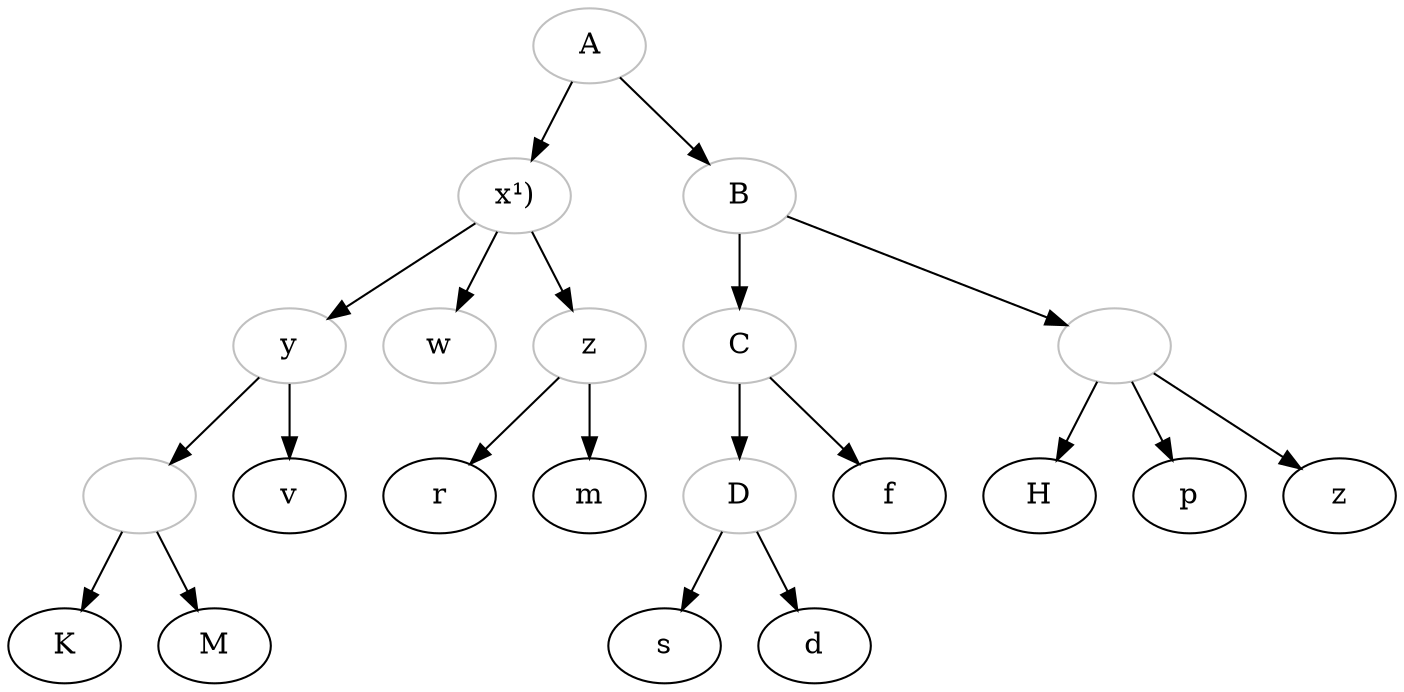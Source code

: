 digraph {

KM [label="", color="grey"]
x [label="x¹)", color="grey"] # The footnote refers to the use of the symbol in the critical apparatus of the edition and has no meaning for the stemma.
y [color="grey"]
w [color="grey"]
zh [label="z", color="grey"]
A [color="grey"]
B [color="grey"]
C [color="grey"]
D [color="grey"]
Hpz [label="", color="grey"]


A -> x
x -> y
x -> zh
x -> w
y -> KM # K and M are closer to each other than to v. This is not represented as a common node in the drawn stemma, but as considering them almost as the same manuscript close together. The abstract representation would include this node KM. See page II of the edition.
KM -> K
KM -> M
y -> v
A -> B

zh -> r 
zh -> m

B -> Hpz
Hpz -> H
Hpz -> p 
Hpz -> z

B -> C 
C -> f 
C -> D 

D -> s 
D -> d 

}